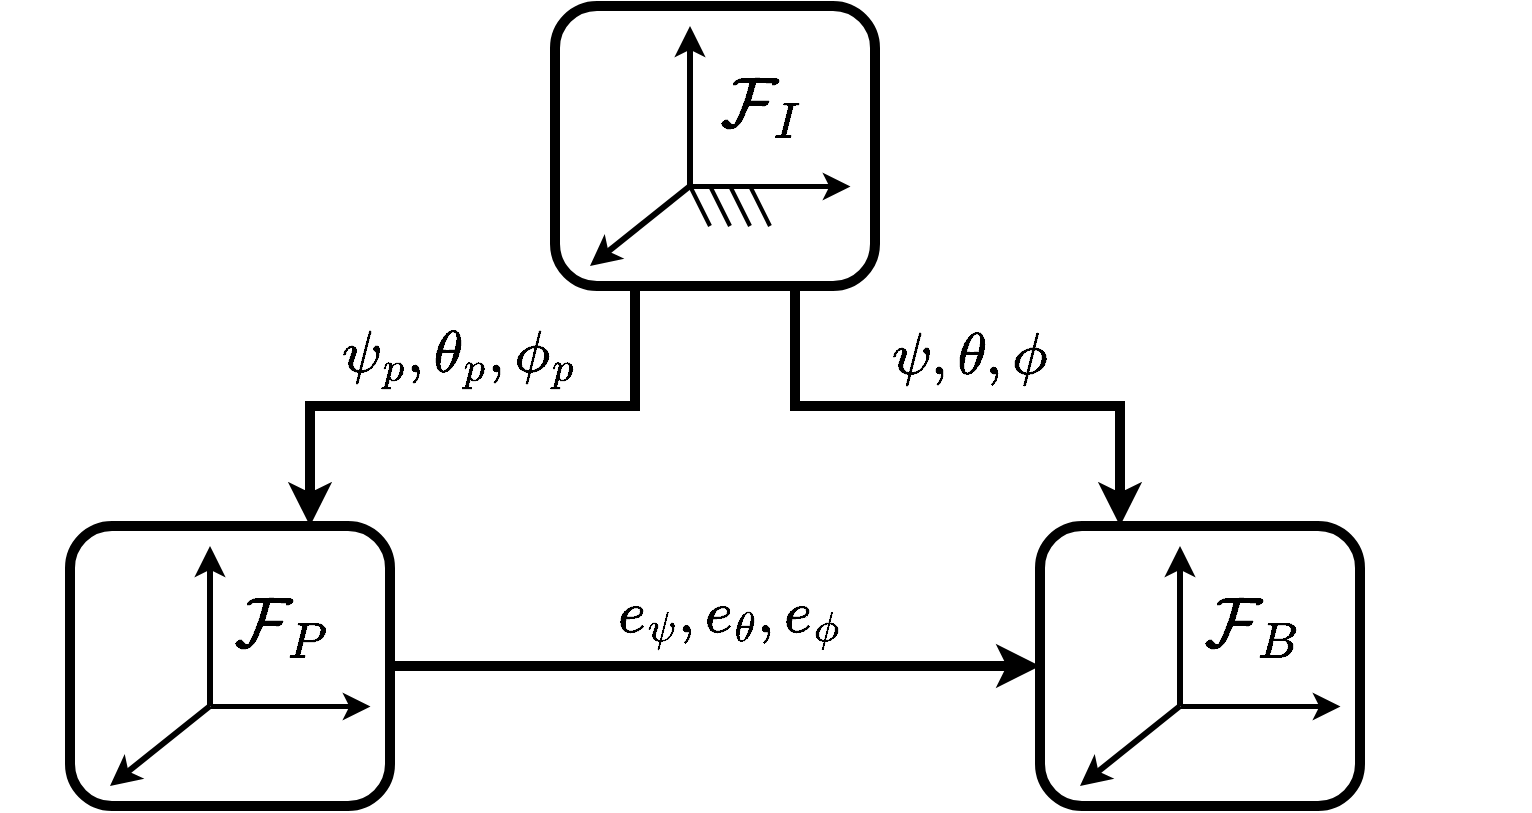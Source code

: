 <mxfile version="28.2.5">
  <diagram name="Page-1" id="_wDoMpjWHhORJYZpbf1l">
    <mxGraphModel dx="1002" dy="732" grid="1" gridSize="10" guides="1" tooltips="1" connect="1" arrows="1" fold="1" page="1" pageScale="1" pageWidth="850" pageHeight="1100" math="1" shadow="0">
      <root>
        <mxCell id="0" />
        <mxCell id="1" parent="0" />
        <mxCell id="74L9cqyiCj_3z7hQFq_O-41" value="" style="group" parent="1" vertex="1" connectable="0">
          <mxGeometry x="120" y="280" width="160" height="140" as="geometry" />
        </mxCell>
        <mxCell id="74L9cqyiCj_3z7hQFq_O-2" value="" style="endArrow=classic;html=1;rounded=0;strokeWidth=2.5;movable=0;resizable=0;rotatable=0;deletable=0;editable=0;locked=1;connectable=0;" parent="74L9cqyiCj_3z7hQFq_O-41" edge="1">
          <mxGeometry width="50" height="50" relative="1" as="geometry">
            <mxPoint x="70" y="90" as="sourcePoint" />
            <mxPoint x="150" y="90" as="targetPoint" />
          </mxGeometry>
        </mxCell>
        <mxCell id="74L9cqyiCj_3z7hQFq_O-3" value="" style="endArrow=classic;html=1;rounded=0;strokeWidth=3;movable=0;resizable=0;rotatable=0;deletable=0;editable=0;locked=1;connectable=0;" parent="74L9cqyiCj_3z7hQFq_O-41" edge="1">
          <mxGeometry width="50" height="50" relative="1" as="geometry">
            <mxPoint x="70" y="90" as="sourcePoint" />
            <mxPoint x="70" y="10" as="targetPoint" />
          </mxGeometry>
        </mxCell>
        <mxCell id="74L9cqyiCj_3z7hQFq_O-4" value="" style="endArrow=classic;html=1;rounded=0;strokeWidth=3;movable=0;resizable=0;rotatable=0;deletable=0;editable=0;locked=1;connectable=0;" parent="74L9cqyiCj_3z7hQFq_O-41" edge="1">
          <mxGeometry width="50" height="50" relative="1" as="geometry">
            <mxPoint x="70" y="90" as="sourcePoint" />
            <mxPoint x="20" y="130" as="targetPoint" />
          </mxGeometry>
        </mxCell>
        <mxCell id="74L9cqyiCj_3z7hQFq_O-5" value="" style="rounded=1;whiteSpace=wrap;html=1;fillColor=none;strokeWidth=5;movable=1;resizable=1;rotatable=1;deletable=1;editable=1;locked=0;connectable=1;" parent="74L9cqyiCj_3z7hQFq_O-41" vertex="1">
          <mxGeometry width="160" height="140" as="geometry" />
        </mxCell>
        <mxCell id="74L9cqyiCj_3z7hQFq_O-20" value="" style="group" parent="1" vertex="1" connectable="0">
          <mxGeometry x="330" y="20" width="270" height="140" as="geometry" />
        </mxCell>
        <mxCell id="74L9cqyiCj_3z7hQFq_O-16" value="" style="endArrow=none;html=1;rounded=0;strokeWidth=2;movable=1;resizable=1;rotatable=1;deletable=1;editable=1;locked=0;connectable=1;" parent="74L9cqyiCj_3z7hQFq_O-20" edge="1">
          <mxGeometry width="50" height="50" relative="1" as="geometry">
            <mxPoint x="110" y="90" as="sourcePoint" />
            <mxPoint x="120" y="110" as="targetPoint" />
          </mxGeometry>
        </mxCell>
        <mxCell id="74L9cqyiCj_3z7hQFq_O-17" value="" style="endArrow=none;html=1;rounded=0;strokeWidth=2;movable=1;resizable=1;rotatable=1;deletable=1;editable=1;locked=0;connectable=1;" parent="74L9cqyiCj_3z7hQFq_O-20" edge="1">
          <mxGeometry width="50" height="50" relative="1" as="geometry">
            <mxPoint x="110" y="110" as="sourcePoint" />
            <mxPoint x="100" y="90" as="targetPoint" />
          </mxGeometry>
        </mxCell>
        <mxCell id="74L9cqyiCj_3z7hQFq_O-14" value="" style="rounded=1;whiteSpace=wrap;html=1;fillColor=none;strokeWidth=5;container=0;connectable=1;movable=1;resizable=1;rotatable=1;deletable=1;editable=1;locked=0;" parent="74L9cqyiCj_3z7hQFq_O-20" vertex="1">
          <mxGeometry x="32.5" width="160" height="140" as="geometry" />
        </mxCell>
        <mxCell id="74L9cqyiCj_3z7hQFq_O-10" value="" style="endArrow=classic;html=1;rounded=0;strokeWidth=2.5;movable=1;resizable=1;rotatable=1;deletable=1;editable=1;locked=0;connectable=1;" parent="74L9cqyiCj_3z7hQFq_O-20" edge="1">
          <mxGeometry width="50" height="50" relative="1" as="geometry">
            <mxPoint x="100" y="90" as="sourcePoint" />
            <mxPoint x="180" y="90" as="targetPoint" />
          </mxGeometry>
        </mxCell>
        <mxCell id="74L9cqyiCj_3z7hQFq_O-11" value="" style="endArrow=classic;html=1;rounded=0;strokeWidth=3;movable=1;resizable=1;rotatable=1;deletable=1;editable=1;locked=0;connectable=1;" parent="74L9cqyiCj_3z7hQFq_O-20" edge="1">
          <mxGeometry width="50" height="50" relative="1" as="geometry">
            <mxPoint x="100" y="90" as="sourcePoint" />
            <mxPoint x="100" y="10" as="targetPoint" />
          </mxGeometry>
        </mxCell>
        <mxCell id="74L9cqyiCj_3z7hQFq_O-12" value="" style="endArrow=classic;html=1;rounded=0;strokeWidth=3;movable=1;resizable=1;rotatable=1;deletable=1;editable=1;locked=0;connectable=1;" parent="74L9cqyiCj_3z7hQFq_O-20" edge="1">
          <mxGeometry width="50" height="50" relative="1" as="geometry">
            <mxPoint x="100" y="90" as="sourcePoint" />
            <mxPoint x="50" y="130" as="targetPoint" />
          </mxGeometry>
        </mxCell>
        <mxCell id="74L9cqyiCj_3z7hQFq_O-13" value="" style="endArrow=none;html=1;rounded=0;strokeWidth=2;movable=1;resizable=1;rotatable=1;deletable=1;editable=1;locked=0;connectable=1;" parent="74L9cqyiCj_3z7hQFq_O-20" edge="1">
          <mxGeometry width="50" height="50" relative="1" as="geometry">
            <mxPoint x="130" y="110" as="sourcePoint" />
            <mxPoint x="120" y="90" as="targetPoint" />
          </mxGeometry>
        </mxCell>
        <mxCell id="74L9cqyiCj_3z7hQFq_O-15" value="" style="endArrow=none;html=1;rounded=0;strokeWidth=2;movable=1;resizable=1;rotatable=1;deletable=1;editable=1;locked=0;connectable=1;" parent="74L9cqyiCj_3z7hQFq_O-20" edge="1">
          <mxGeometry width="50" height="50" relative="1" as="geometry">
            <mxPoint x="140" y="110" as="sourcePoint" />
            <mxPoint x="130" y="90" as="targetPoint" />
          </mxGeometry>
        </mxCell>
        <mxCell id="74L9cqyiCj_3z7hQFq_O-8" value="&lt;font style=&quot;font-size: 30px;&quot;&gt;$$\mathcal{F}_I$$&lt;/font&gt;" style="text;html=1;align=center;verticalAlign=middle;resizable=1;points=[];autosize=1;strokeColor=none;fillColor=none;rounded=0;strokeWidth=1;movable=1;rotatable=1;deletable=1;editable=1;locked=0;connectable=1;" parent="74L9cqyiCj_3z7hQFq_O-20" vertex="1">
          <mxGeometry y="25" width="270" height="50" as="geometry" />
        </mxCell>
        <mxCell id="74L9cqyiCj_3z7hQFq_O-6" value="&lt;font style=&quot;font-size: 30px;&quot;&gt;$$\mathcal{F}_P$$&lt;/font&gt;" style="text;html=1;align=center;verticalAlign=middle;resizable=0;points=[];autosize=1;strokeColor=none;fillColor=none;" parent="1" vertex="1">
          <mxGeometry x="85" y="305" width="280" height="50" as="geometry" />
        </mxCell>
        <mxCell id="74L9cqyiCj_3z7hQFq_O-22" value="" style="endArrow=classic;html=1;rounded=0;strokeWidth=2.5;movable=1;resizable=1;rotatable=1;deletable=1;editable=1;locked=0;connectable=1;" parent="1" edge="1">
          <mxGeometry width="50" height="50" relative="1" as="geometry">
            <mxPoint x="675" y="370" as="sourcePoint" />
            <mxPoint x="755" y="370" as="targetPoint" />
          </mxGeometry>
        </mxCell>
        <mxCell id="74L9cqyiCj_3z7hQFq_O-23" value="" style="endArrow=classic;html=1;rounded=0;strokeWidth=3;movable=1;resizable=1;rotatable=1;deletable=1;editable=1;locked=0;connectable=1;" parent="1" edge="1">
          <mxGeometry width="50" height="50" relative="1" as="geometry">
            <mxPoint x="675" y="370" as="sourcePoint" />
            <mxPoint x="675" y="290" as="targetPoint" />
          </mxGeometry>
        </mxCell>
        <mxCell id="74L9cqyiCj_3z7hQFq_O-24" value="" style="endArrow=classic;html=1;rounded=0;strokeWidth=3;movable=1;resizable=1;rotatable=1;deletable=1;editable=1;locked=0;connectable=1;" parent="1" edge="1">
          <mxGeometry width="50" height="50" relative="1" as="geometry">
            <mxPoint x="675" y="370" as="sourcePoint" />
            <mxPoint x="625" y="410" as="targetPoint" />
          </mxGeometry>
        </mxCell>
        <mxCell id="74L9cqyiCj_3z7hQFq_O-25" value="" style="rounded=1;whiteSpace=wrap;html=1;fillColor=none;strokeWidth=5;movable=1;resizable=1;rotatable=1;deletable=1;editable=1;locked=0;connectable=1;" parent="1" vertex="1">
          <mxGeometry x="605" y="280" width="160" height="140" as="geometry" />
        </mxCell>
        <mxCell id="74L9cqyiCj_3z7hQFq_O-26" value="&lt;font style=&quot;font-size: 30px;&quot;&gt;$$\mathcal{F}_B$$&lt;/font&gt;" style="text;html=1;align=center;verticalAlign=middle;resizable=1;points=[];autosize=1;strokeColor=none;fillColor=none;movable=1;rotatable=1;deletable=1;editable=1;locked=0;connectable=1;" parent="1" vertex="1">
          <mxGeometry x="570" y="305" width="280" height="50" as="geometry" />
        </mxCell>
        <mxCell id="74L9cqyiCj_3z7hQFq_O-43" value="" style="endArrow=classic;startArrow=none;html=1;rounded=0;exitX=0.75;exitY=1;exitDx=0;exitDy=0;entryX=0.25;entryY=0;entryDx=0;entryDy=0;strokeWidth=5;edgeStyle=orthogonalEdgeStyle;startFill=0;" parent="1" source="74L9cqyiCj_3z7hQFq_O-14" target="74L9cqyiCj_3z7hQFq_O-25" edge="1">
          <mxGeometry width="50" height="50" relative="1" as="geometry">
            <mxPoint x="550" y="600" as="sourcePoint" />
            <mxPoint x="712" y="480" as="targetPoint" />
          </mxGeometry>
        </mxCell>
        <mxCell id="74L9cqyiCj_3z7hQFq_O-44" value="" style="endArrow=classic;startArrow=none;html=1;rounded=0;entryX=0.75;entryY=0;entryDx=0;entryDy=0;strokeWidth=5;edgeStyle=orthogonalEdgeStyle;exitX=0.25;exitY=1;exitDx=0;exitDy=0;startFill=0;" parent="1" source="74L9cqyiCj_3z7hQFq_O-14" target="74L9cqyiCj_3z7hQFq_O-5" edge="1">
          <mxGeometry width="50" height="50" relative="1" as="geometry">
            <mxPoint x="390" y="190" as="sourcePoint" />
            <mxPoint x="562" y="340" as="targetPoint" />
          </mxGeometry>
        </mxCell>
        <mxCell id="74L9cqyiCj_3z7hQFq_O-45" value="" style="endArrow=none;startArrow=classic;html=1;rounded=0;entryX=1;entryY=0.5;entryDx=0;entryDy=0;strokeWidth=5;edgeStyle=orthogonalEdgeStyle;exitX=0;exitY=0.5;exitDx=0;exitDy=0;startFill=1;endFill=0;" parent="1" source="74L9cqyiCj_3z7hQFq_O-25" target="74L9cqyiCj_3z7hQFq_O-5" edge="1">
          <mxGeometry width="50" height="50" relative="1" as="geometry">
            <mxPoint x="423" y="210" as="sourcePoint" />
            <mxPoint x="260" y="330" as="targetPoint" />
          </mxGeometry>
        </mxCell>
        <mxCell id="74L9cqyiCj_3z7hQFq_O-46" value="&lt;font style=&quot;font-size: 25px;&quot;&gt;&lt;b&gt;$$ \psi,&amp;nbsp; \theta, \phi $$&lt;/b&gt;&lt;/font&gt;" style="text;html=1;align=center;verticalAlign=middle;whiteSpace=wrap;rounded=0;" parent="1" vertex="1">
          <mxGeometry x="520" y="180" width="100" height="30" as="geometry" />
        </mxCell>
        <mxCell id="74L9cqyiCj_3z7hQFq_O-48" value="&lt;font style=&quot;font-size: 25px;&quot;&gt;&lt;b&gt;$$ \psi_p,&amp;nbsp; \theta_p, \phi_p $$&lt;/b&gt;&lt;/font&gt;" style="text;html=1;align=center;verticalAlign=middle;whiteSpace=wrap;rounded=0;" parent="1" vertex="1">
          <mxGeometry x="265" y="180" width="100" height="30" as="geometry" />
        </mxCell>
        <mxCell id="74L9cqyiCj_3z7hQFq_O-51" value="&lt;b style=&quot;font-size: 25px;&quot;&gt;$$ e_\psi,&amp;nbsp; e_\theta, e_\phi $$&lt;/b&gt;" style="text;html=1;align=center;verticalAlign=middle;whiteSpace=wrap;rounded=0;" parent="1" vertex="1">
          <mxGeometry x="400" y="310" width="100" height="30" as="geometry" />
        </mxCell>
      </root>
    </mxGraphModel>
  </diagram>
</mxfile>
